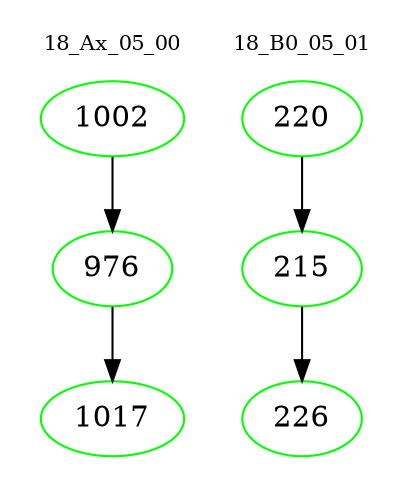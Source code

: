 digraph{
subgraph cluster_0 {
color = white
label = "18_Ax_05_00";
fontsize=10;
T0_1002 [label="1002", color="green"]
T0_1002 -> T0_976 [color="black"]
T0_976 [label="976", color="green"]
T0_976 -> T0_1017 [color="black"]
T0_1017 [label="1017", color="green"]
}
subgraph cluster_1 {
color = white
label = "18_B0_05_01";
fontsize=10;
T1_220 [label="220", color="green"]
T1_220 -> T1_215 [color="black"]
T1_215 [label="215", color="green"]
T1_215 -> T1_226 [color="black"]
T1_226 [label="226", color="green"]
}
}
